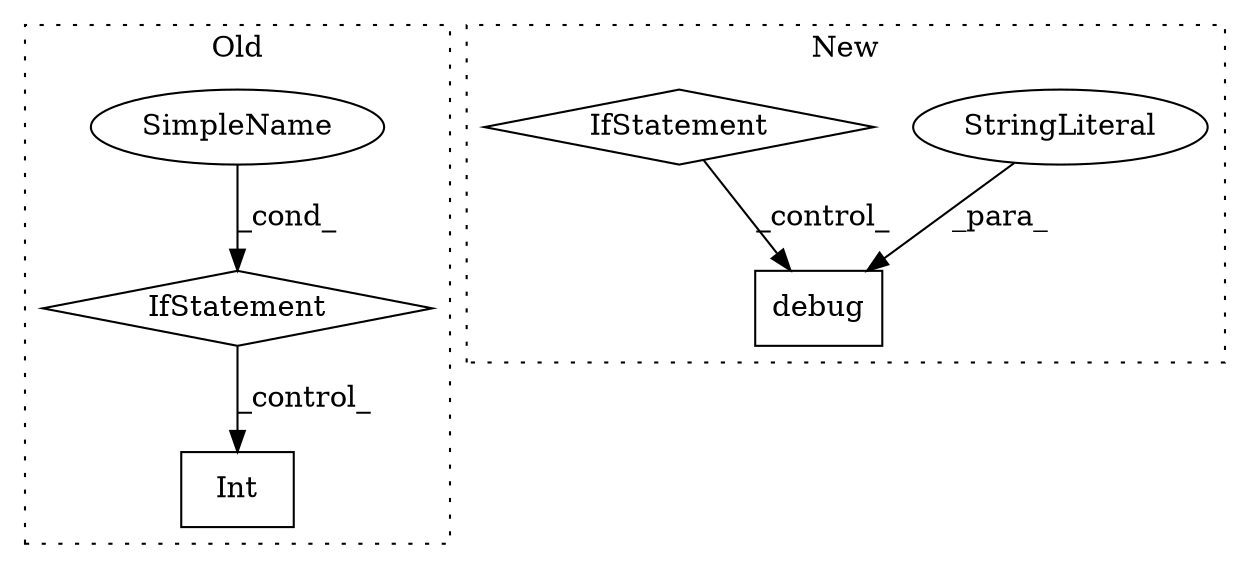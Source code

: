 digraph G {
subgraph cluster0 {
1 [label="Int" a="32" s="1091,1134" l="4,1" shape="box"];
5 [label="IfStatement" a="25" s="969,1005" l="4,2" shape="diamond"];
6 [label="SimpleName" a="42" s="" l="" shape="ellipse"];
label = "Old";
style="dotted";
}
subgraph cluster1 {
2 [label="debug" a="32" s="2148,2171" l="6,1" shape="box"];
3 [label="StringLiteral" a="45" s="2154" l="6" shape="ellipse"];
4 [label="IfStatement" a="25" s="2125,2138" l="4,2" shape="diamond"];
label = "New";
style="dotted";
}
3 -> 2 [label="_para_"];
4 -> 2 [label="_control_"];
5 -> 1 [label="_control_"];
6 -> 5 [label="_cond_"];
}